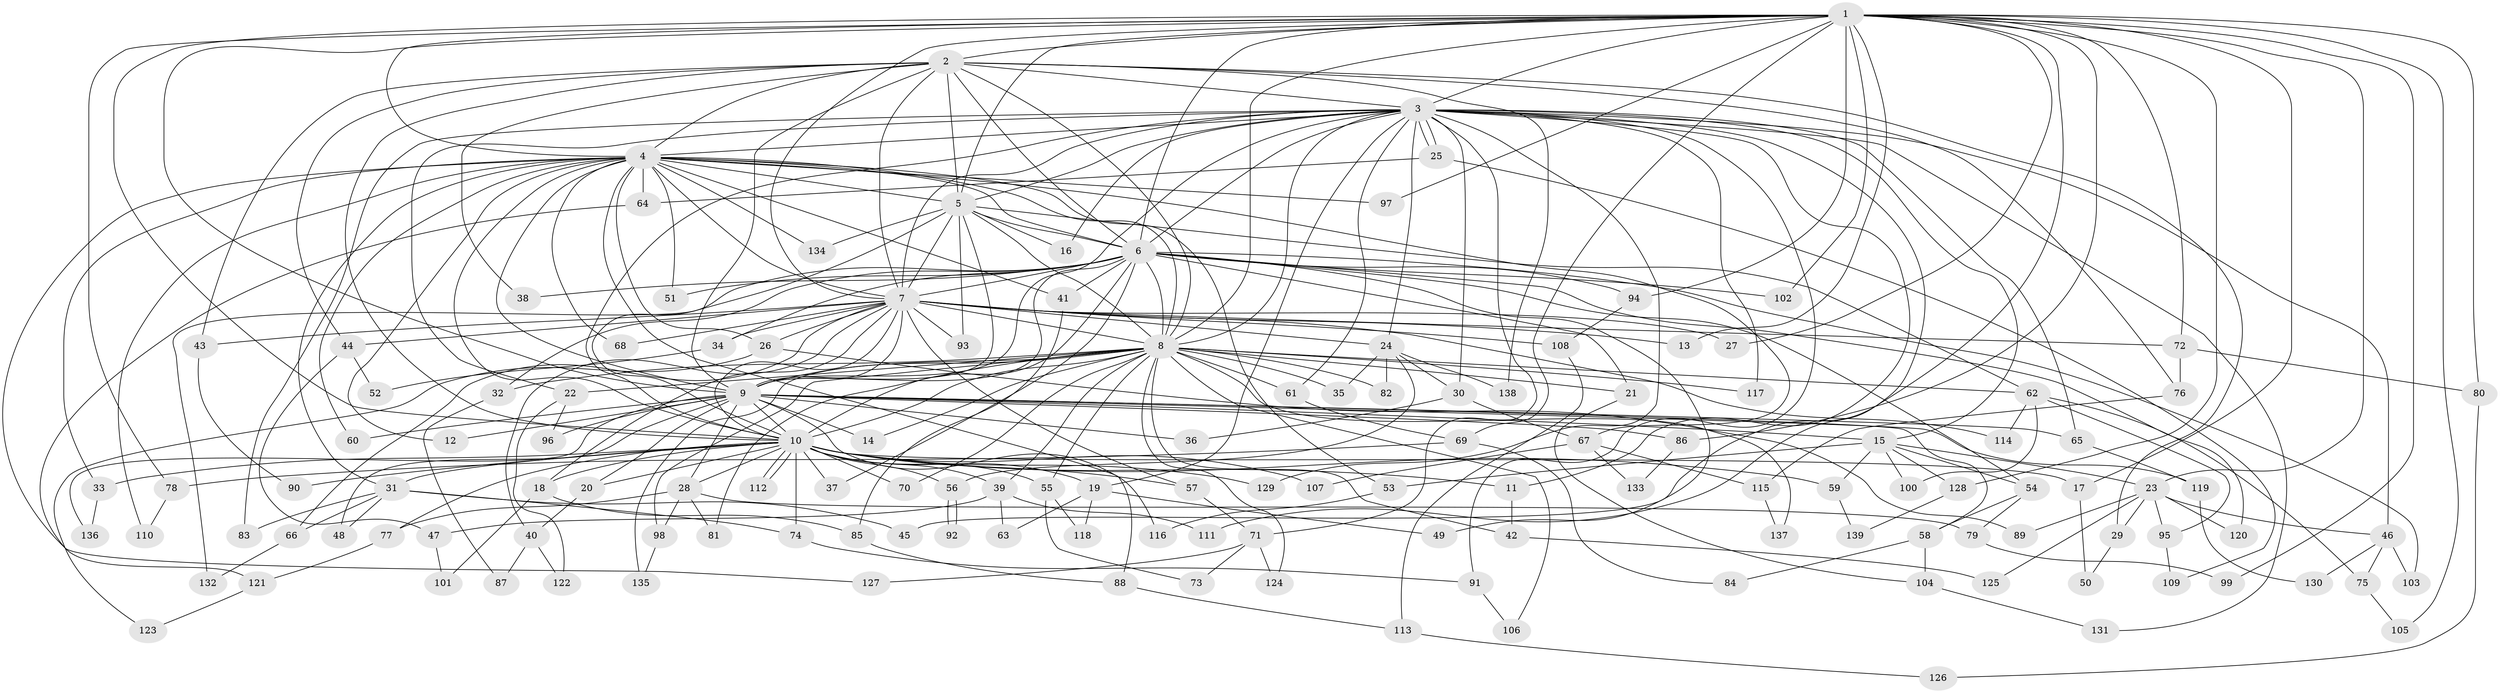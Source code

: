 // coarse degree distribution, {22: 0.030612244897959183, 12: 0.01020408163265306, 23: 0.01020408163265306, 20: 0.02040816326530612, 26: 0.01020408163265306, 27: 0.01020408163265306, 3: 0.2857142857142857, 2: 0.3979591836734694, 8: 0.01020408163265306, 4: 0.10204081632653061, 5: 0.02040816326530612, 6: 0.01020408163265306, 9: 0.030612244897959183, 7: 0.030612244897959183, 1: 0.02040816326530612}
// Generated by graph-tools (version 1.1) at 2025/49/03/04/25 22:49:41]
// undirected, 139 vertices, 303 edges
graph export_dot {
  node [color=gray90,style=filled];
  1;
  2;
  3;
  4;
  5;
  6;
  7;
  8;
  9;
  10;
  11;
  12;
  13;
  14;
  15;
  16;
  17;
  18;
  19;
  20;
  21;
  22;
  23;
  24;
  25;
  26;
  27;
  28;
  29;
  30;
  31;
  32;
  33;
  34;
  35;
  36;
  37;
  38;
  39;
  40;
  41;
  42;
  43;
  44;
  45;
  46;
  47;
  48;
  49;
  50;
  51;
  52;
  53;
  54;
  55;
  56;
  57;
  58;
  59;
  60;
  61;
  62;
  63;
  64;
  65;
  66;
  67;
  68;
  69;
  70;
  71;
  72;
  73;
  74;
  75;
  76;
  77;
  78;
  79;
  80;
  81;
  82;
  83;
  84;
  85;
  86;
  87;
  88;
  89;
  90;
  91;
  92;
  93;
  94;
  95;
  96;
  97;
  98;
  99;
  100;
  101;
  102;
  103;
  104;
  105;
  106;
  107;
  108;
  109;
  110;
  111;
  112;
  113;
  114;
  115;
  116;
  117;
  118;
  119;
  120;
  121;
  122;
  123;
  124;
  125;
  126;
  127;
  128;
  129;
  130;
  131;
  132;
  133;
  134;
  135;
  136;
  137;
  138;
  139;
  1 -- 2;
  1 -- 3;
  1 -- 4;
  1 -- 5;
  1 -- 6;
  1 -- 7;
  1 -- 8;
  1 -- 9;
  1 -- 10;
  1 -- 13;
  1 -- 17;
  1 -- 23;
  1 -- 27;
  1 -- 45;
  1 -- 69;
  1 -- 72;
  1 -- 78;
  1 -- 80;
  1 -- 86;
  1 -- 94;
  1 -- 97;
  1 -- 99;
  1 -- 102;
  1 -- 105;
  1 -- 128;
  2 -- 3;
  2 -- 4;
  2 -- 5;
  2 -- 6;
  2 -- 7;
  2 -- 8;
  2 -- 9;
  2 -- 10;
  2 -- 29;
  2 -- 38;
  2 -- 43;
  2 -- 44;
  2 -- 76;
  2 -- 138;
  3 -- 4;
  3 -- 5;
  3 -- 6;
  3 -- 7;
  3 -- 8;
  3 -- 9;
  3 -- 10;
  3 -- 11;
  3 -- 15;
  3 -- 16;
  3 -- 19;
  3 -- 22;
  3 -- 24;
  3 -- 25;
  3 -- 25;
  3 -- 30;
  3 -- 46;
  3 -- 61;
  3 -- 65;
  3 -- 71;
  3 -- 83;
  3 -- 91;
  3 -- 111;
  3 -- 117;
  3 -- 129;
  3 -- 131;
  4 -- 5;
  4 -- 6;
  4 -- 7;
  4 -- 8;
  4 -- 9;
  4 -- 10;
  4 -- 12;
  4 -- 26;
  4 -- 31;
  4 -- 33;
  4 -- 41;
  4 -- 51;
  4 -- 53;
  4 -- 60;
  4 -- 64;
  4 -- 67;
  4 -- 68;
  4 -- 88;
  4 -- 97;
  4 -- 110;
  4 -- 127;
  4 -- 134;
  5 -- 6;
  5 -- 7;
  5 -- 8;
  5 -- 9;
  5 -- 10;
  5 -- 16;
  5 -- 62;
  5 -- 93;
  5 -- 134;
  6 -- 7;
  6 -- 8;
  6 -- 9;
  6 -- 10;
  6 -- 21;
  6 -- 32;
  6 -- 34;
  6 -- 37;
  6 -- 38;
  6 -- 41;
  6 -- 49;
  6 -- 51;
  6 -- 54;
  6 -- 94;
  6 -- 102;
  6 -- 103;
  6 -- 120;
  6 -- 132;
  7 -- 8;
  7 -- 9;
  7 -- 10;
  7 -- 13;
  7 -- 18;
  7 -- 24;
  7 -- 26;
  7 -- 27;
  7 -- 34;
  7 -- 40;
  7 -- 43;
  7 -- 44;
  7 -- 57;
  7 -- 66;
  7 -- 68;
  7 -- 72;
  7 -- 93;
  7 -- 108;
  7 -- 114;
  8 -- 9;
  8 -- 10;
  8 -- 14;
  8 -- 21;
  8 -- 22;
  8 -- 32;
  8 -- 35;
  8 -- 39;
  8 -- 42;
  8 -- 55;
  8 -- 61;
  8 -- 62;
  8 -- 70;
  8 -- 81;
  8 -- 82;
  8 -- 98;
  8 -- 106;
  8 -- 117;
  8 -- 124;
  8 -- 135;
  8 -- 137;
  9 -- 10;
  9 -- 12;
  9 -- 14;
  9 -- 15;
  9 -- 20;
  9 -- 28;
  9 -- 36;
  9 -- 48;
  9 -- 58;
  9 -- 60;
  9 -- 65;
  9 -- 86;
  9 -- 96;
  9 -- 116;
  9 -- 119;
  9 -- 136;
  10 -- 11;
  10 -- 17;
  10 -- 18;
  10 -- 19;
  10 -- 20;
  10 -- 28;
  10 -- 31;
  10 -- 33;
  10 -- 37;
  10 -- 39;
  10 -- 55;
  10 -- 56;
  10 -- 57;
  10 -- 59;
  10 -- 70;
  10 -- 74;
  10 -- 77;
  10 -- 90;
  10 -- 107;
  10 -- 112;
  10 -- 112;
  10 -- 129;
  11 -- 42;
  15 -- 23;
  15 -- 53;
  15 -- 54;
  15 -- 59;
  15 -- 100;
  15 -- 128;
  17 -- 50;
  18 -- 85;
  18 -- 101;
  19 -- 49;
  19 -- 63;
  19 -- 118;
  20 -- 40;
  21 -- 104;
  22 -- 96;
  22 -- 122;
  23 -- 29;
  23 -- 46;
  23 -- 89;
  23 -- 95;
  23 -- 120;
  23 -- 125;
  24 -- 30;
  24 -- 35;
  24 -- 56;
  24 -- 82;
  24 -- 138;
  25 -- 64;
  25 -- 109;
  26 -- 89;
  26 -- 123;
  28 -- 77;
  28 -- 79;
  28 -- 81;
  28 -- 98;
  29 -- 50;
  30 -- 36;
  30 -- 67;
  31 -- 45;
  31 -- 48;
  31 -- 66;
  31 -- 74;
  31 -- 83;
  32 -- 87;
  33 -- 136;
  34 -- 52;
  39 -- 47;
  39 -- 63;
  39 -- 111;
  40 -- 87;
  40 -- 122;
  41 -- 85;
  42 -- 125;
  43 -- 90;
  44 -- 47;
  44 -- 52;
  46 -- 75;
  46 -- 103;
  46 -- 130;
  47 -- 101;
  53 -- 116;
  54 -- 58;
  54 -- 79;
  55 -- 73;
  55 -- 118;
  56 -- 92;
  56 -- 92;
  57 -- 71;
  58 -- 84;
  58 -- 104;
  59 -- 139;
  61 -- 69;
  62 -- 75;
  62 -- 95;
  62 -- 100;
  62 -- 114;
  64 -- 121;
  65 -- 119;
  66 -- 132;
  67 -- 107;
  67 -- 115;
  67 -- 133;
  69 -- 78;
  69 -- 84;
  71 -- 73;
  71 -- 124;
  71 -- 127;
  72 -- 76;
  72 -- 80;
  74 -- 91;
  75 -- 105;
  76 -- 115;
  77 -- 121;
  78 -- 110;
  79 -- 99;
  80 -- 126;
  85 -- 88;
  86 -- 133;
  88 -- 113;
  91 -- 106;
  94 -- 108;
  95 -- 109;
  98 -- 135;
  104 -- 131;
  108 -- 113;
  113 -- 126;
  115 -- 137;
  119 -- 130;
  121 -- 123;
  128 -- 139;
}
